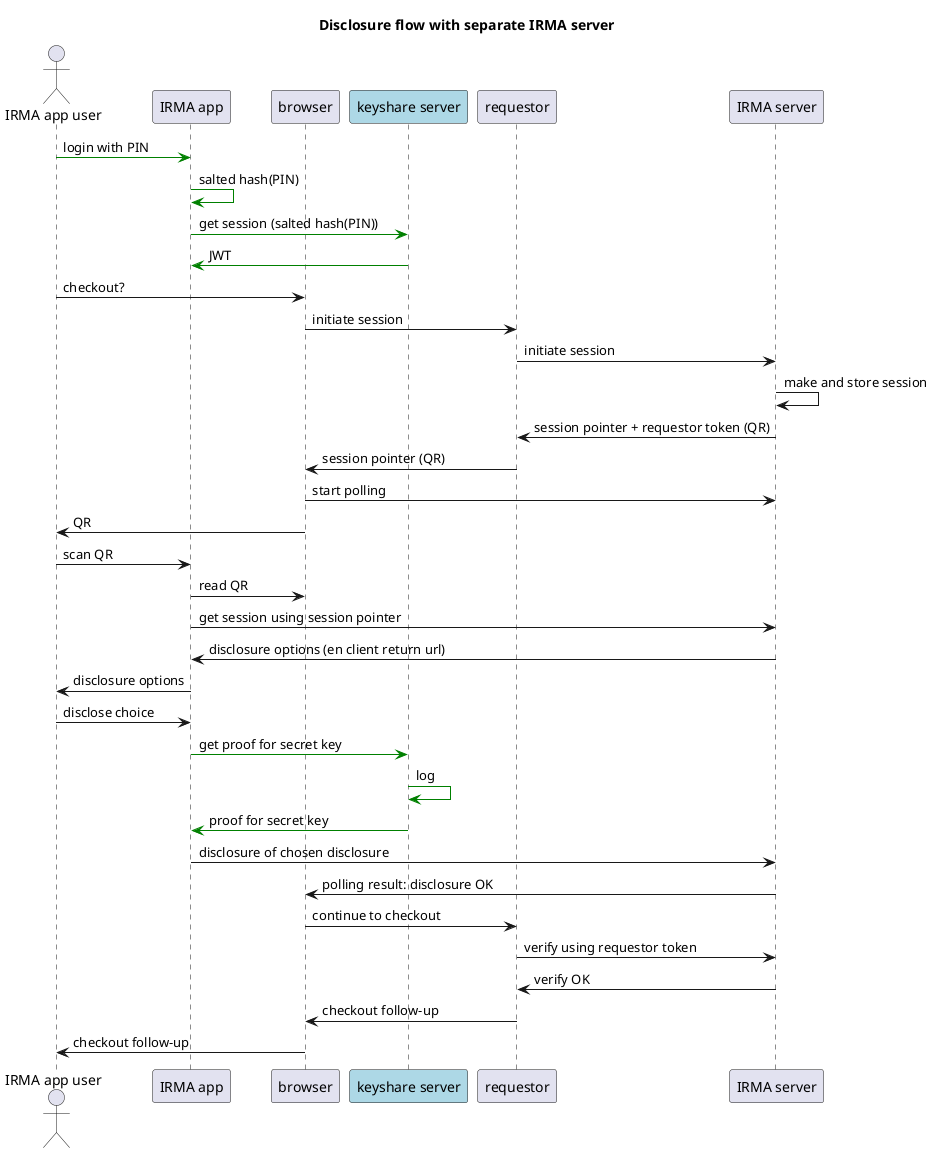 @startuml
actor "IRMA app user" as user
participant "IRMA app" as app
participant browser as browser
participant "keyshare server" as keyshare #lightblue
participant requestor as requestor
participant "IRMA server" as server

title Disclosure flow with separate IRMA server
user [#green]-> app: login with PIN
app [#green]-> app: salted hash(PIN)
app [#green]-> keyshare: get session (salted hash(PIN))
keyshare [#green]-> app: JWT

user -> browser: checkout?
browser -> requestor: initiate session
requestor -> server: initiate session
server -> server: make and store session
server -> requestor: session pointer + requestor token (QR)
requestor -> browser: session pointer (QR)
browser -> server: start polling
browser -> user: QR
user -> app: scan QR
app -> browser: read QR
app -> server: get session using session pointer
server -> app: disclosure options (en client return url)
app -> user: disclosure options
user -> app: disclose choice

app [#green]-> keyshare: get proof for secret key
keyshare [#green]-> keyshare: log
keyshare [#green]-> app: proof for secret key

app -> server: disclosure of chosen disclosure
server -> browser: polling result: disclosure OK
browser -> requestor: continue to checkout
requestor -> server: verify using requestor token
server -> requestor: verify OK
requestor -> browser: checkout follow-up

browser -> user: checkout follow-up

@enduml
